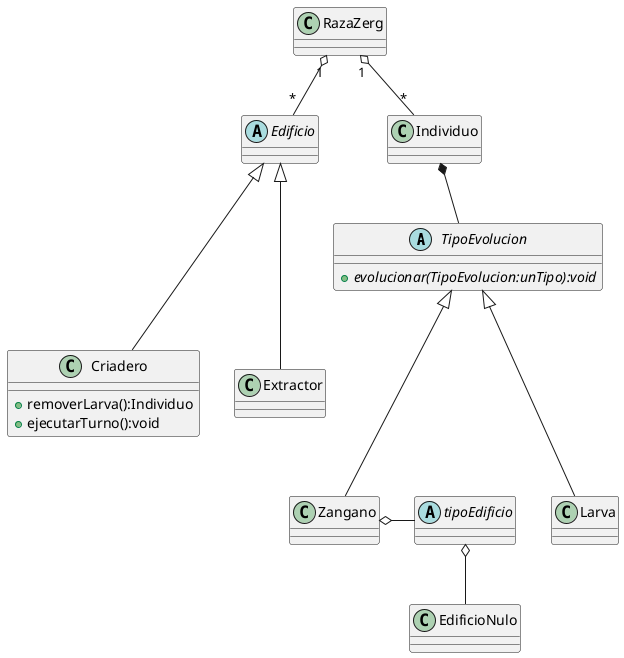 @startuml

abstract class TipoEvolucion{
    + {abstract} evolucionar(TipoEvolucion:unTipo):void
}
class Zangano{

}
class Larva{

}
class RazaZerg{

}
class Criadero{
    +removerLarva():Individuo
    +ejecutarTurno():void
}

abstract class TipoEvolucion{

}

abstract class Edificio{

}
class Extractor{

}

abstract class tipoEdificio{

}

Individuo *-- TipoEvolucion
Zangano  -up--|> TipoEvolucion
Larva    -up--|> TipoEvolucion
RazaZerg "1"  o-- "*" Edificio
RazaZerg "1"  o-- "*" Individuo
Zangano o- tipoEdificio
tipoEdificio o-- EdificioNulo
Criadero -up--|> Edificio
Extractor -up--|> Edificio

@enduml

//evolucionar un zanagano crear un edificio eliminar el zangano.